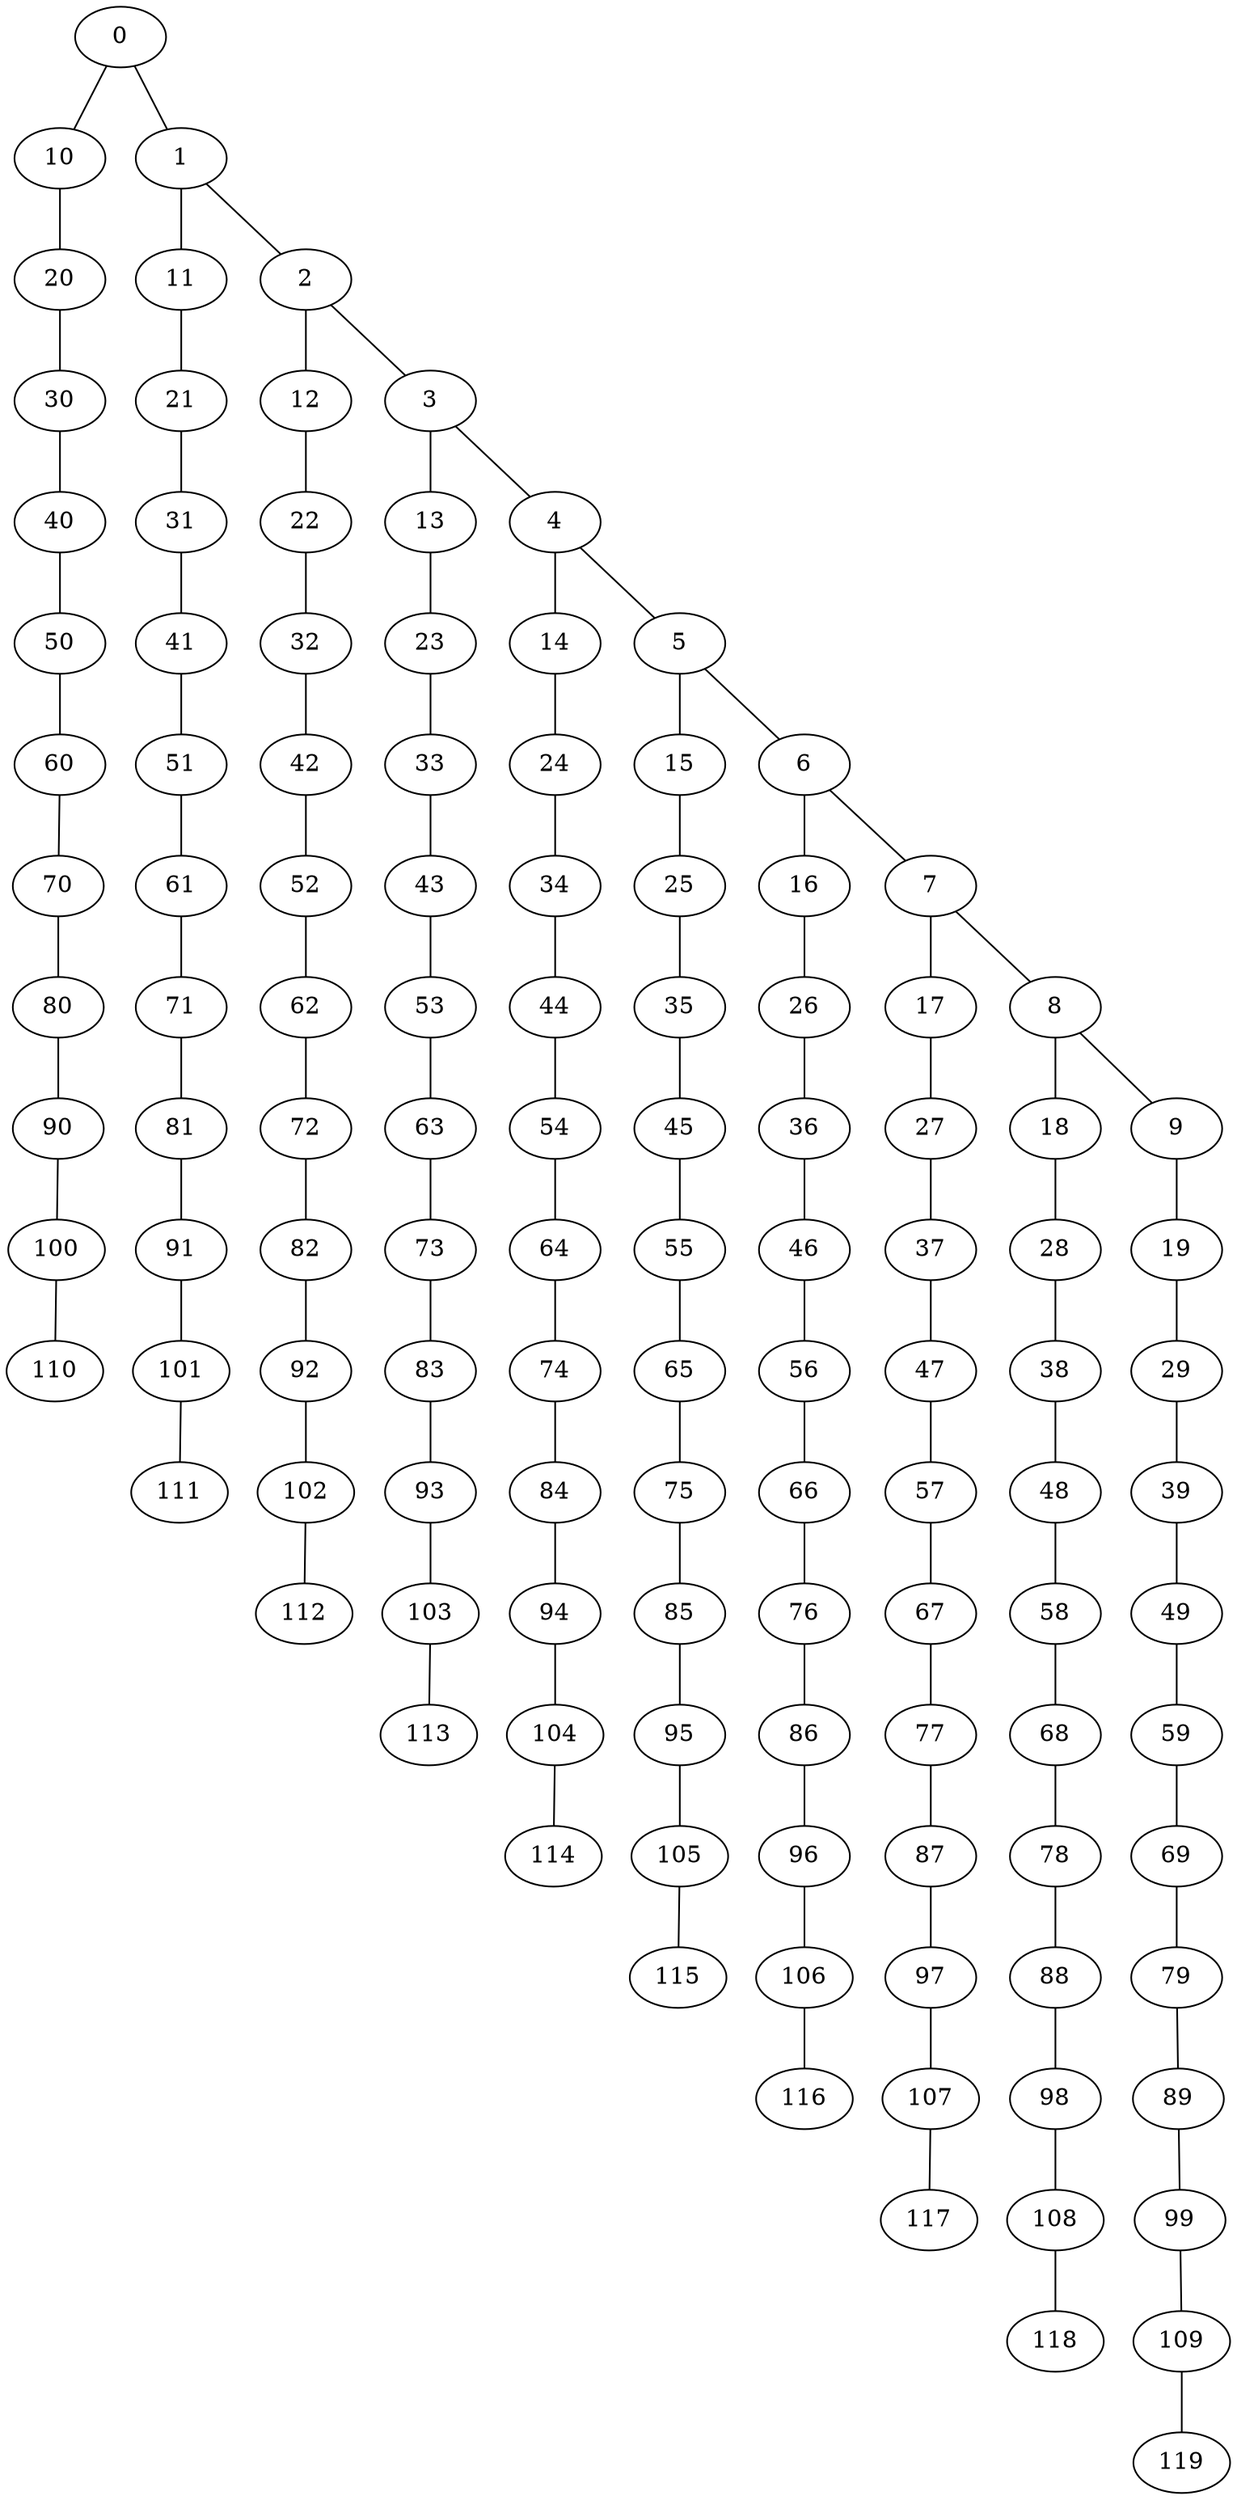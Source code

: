 graph G {
  0;
  10;
  1;
  11;
  2;
  12;
  3;
  13;
  4;
  14;
  5;
  15;
  6;
  16;
  7;
  17;
  8;
  18;
  9;
  19;
  20;
  21;
  22;
  23;
  24;
  25;
  26;
  27;
  28;
  29;
  30;
  31;
  32;
  33;
  34;
  35;
  36;
  37;
  38;
  39;
  40;
  41;
  42;
  43;
  44;
  45;
  46;
  47;
  48;
  49;
  50;
  51;
  52;
  53;
  54;
  55;
  56;
  57;
  58;
  59;
  60;
  61;
  62;
  63;
  64;
  65;
  66;
  67;
  68;
  69;
  70;
  71;
  72;
  73;
  74;
  75;
  76;
  77;
  78;
  79;
  80;
  81;
  82;
  83;
  84;
  85;
  86;
  87;
  88;
  89;
  90;
  91;
  92;
  93;
  94;
  95;
  96;
  97;
  98;
  99;
  100;
  101;
  102;
  103;
  104;
  105;
  106;
  107;
  108;
  109;
  110;
  111;
  112;
  113;
  114;
  115;
  116;
  117;
  118;
  119;
   0 -- 10;
   0 -- 1;
   1 -- 11;
   1 -- 2;
   2 -- 12;
   2 -- 3;
   3 -- 13;
   3 -- 4;
   4 -- 14;
   4 -- 5;
   5 -- 15;
   5 -- 6;
   6 -- 16;
   6 -- 7;
   7 -- 17;
   7 -- 8;
   8 -- 18;
   8 -- 9;
   9 -- 19;
   10 -- 20;
   11 -- 21;
   12 -- 22;
   13 -- 23;
   14 -- 24;
   15 -- 25;
   16 -- 26;
   17 -- 27;
   18 -- 28;
   19 -- 29;
   20 -- 30;
   21 -- 31;
   22 -- 32;
   23 -- 33;
   24 -- 34;
   25 -- 35;
   26 -- 36;
   27 -- 37;
   28 -- 38;
   29 -- 39;
   30 -- 40;
   31 -- 41;
   32 -- 42;
   33 -- 43;
   34 -- 44;
   35 -- 45;
   36 -- 46;
   37 -- 47;
   38 -- 48;
   39 -- 49;
   40 -- 50;
   41 -- 51;
   42 -- 52;
   43 -- 53;
   44 -- 54;
   45 -- 55;
   46 -- 56;
   47 -- 57;
   48 -- 58;
   49 -- 59;
   50 -- 60;
   51 -- 61;
   52 -- 62;
   53 -- 63;
   54 -- 64;
   55 -- 65;
   56 -- 66;
   57 -- 67;
   58 -- 68;
   59 -- 69;
   60 -- 70;
   61 -- 71;
   62 -- 72;
   63 -- 73;
   64 -- 74;
   65 -- 75;
   66 -- 76;
   67 -- 77;
   68 -- 78;
   69 -- 79;
   70 -- 80;
   71 -- 81;
   72 -- 82;
   73 -- 83;
   74 -- 84;
   75 -- 85;
   76 -- 86;
   77 -- 87;
   78 -- 88;
   79 -- 89;
   80 -- 90;
   81 -- 91;
   82 -- 92;
   83 -- 93;
   84 -- 94;
   85 -- 95;
   86 -- 96;
   87 -- 97;
   88 -- 98;
   89 -- 99;
   90 -- 100;
   91 -- 101;
   92 -- 102;
   93 -- 103;
   94 -- 104;
   95 -- 105;
   96 -- 106;
   97 -- 107;
   98 -- 108;
   99 -- 109;
   100 -- 110;
   101 -- 111;
   102 -- 112;
   103 -- 113;
   104 -- 114;
   105 -- 115;
   106 -- 116;
   107 -- 117;
   108 -- 118;
   109 -- 119;
}
